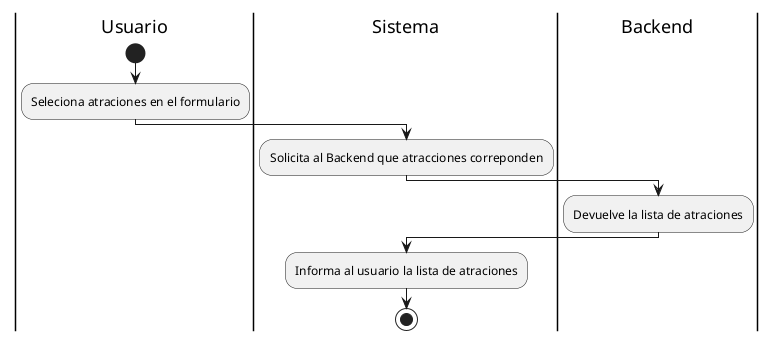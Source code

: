 @startuml actividades-buscar-atraciones
|Usuario|
start 
:Seleciona atraciones en el formulario;

|Sistema|
:Solicita al Backend que atracciones correponden;

|Backend|
:Devuelve la lista de atraciones;

|Sistema|
:Informa al usuario la lista de atraciones;

stop
@enduml
